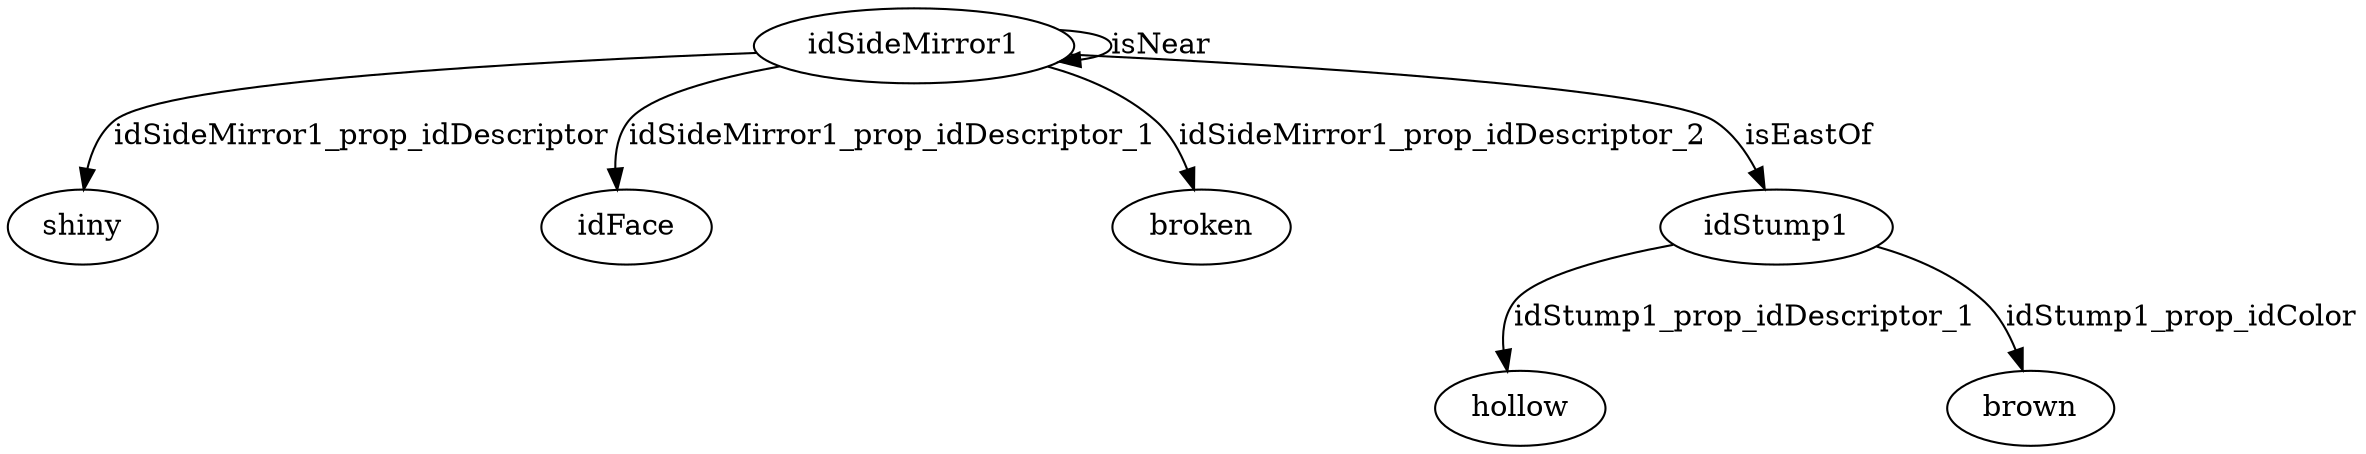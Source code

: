 digraph  {
idSideMirror1 [node_type=entity_node, root=root];
shiny;
idFace;
broken;
idStump1;
hollow;
brown;
idSideMirror1 -> shiny  [edge_type=property, label=idSideMirror1_prop_idDescriptor];
idSideMirror1 -> idFace  [edge_type=property, label=idSideMirror1_prop_idDescriptor_1];
idSideMirror1 -> broken  [edge_type=property, label=idSideMirror1_prop_idDescriptor_2];
idSideMirror1 -> idStump1  [edge_type=relationship, label=isEastOf];
idSideMirror1 -> idSideMirror1  [edge_type=relationship, label=isNear];
idStump1 -> hollow  [edge_type=property, label=idStump1_prop_idDescriptor_1];
idStump1 -> brown  [edge_type=property, label=idStump1_prop_idColor];
}

